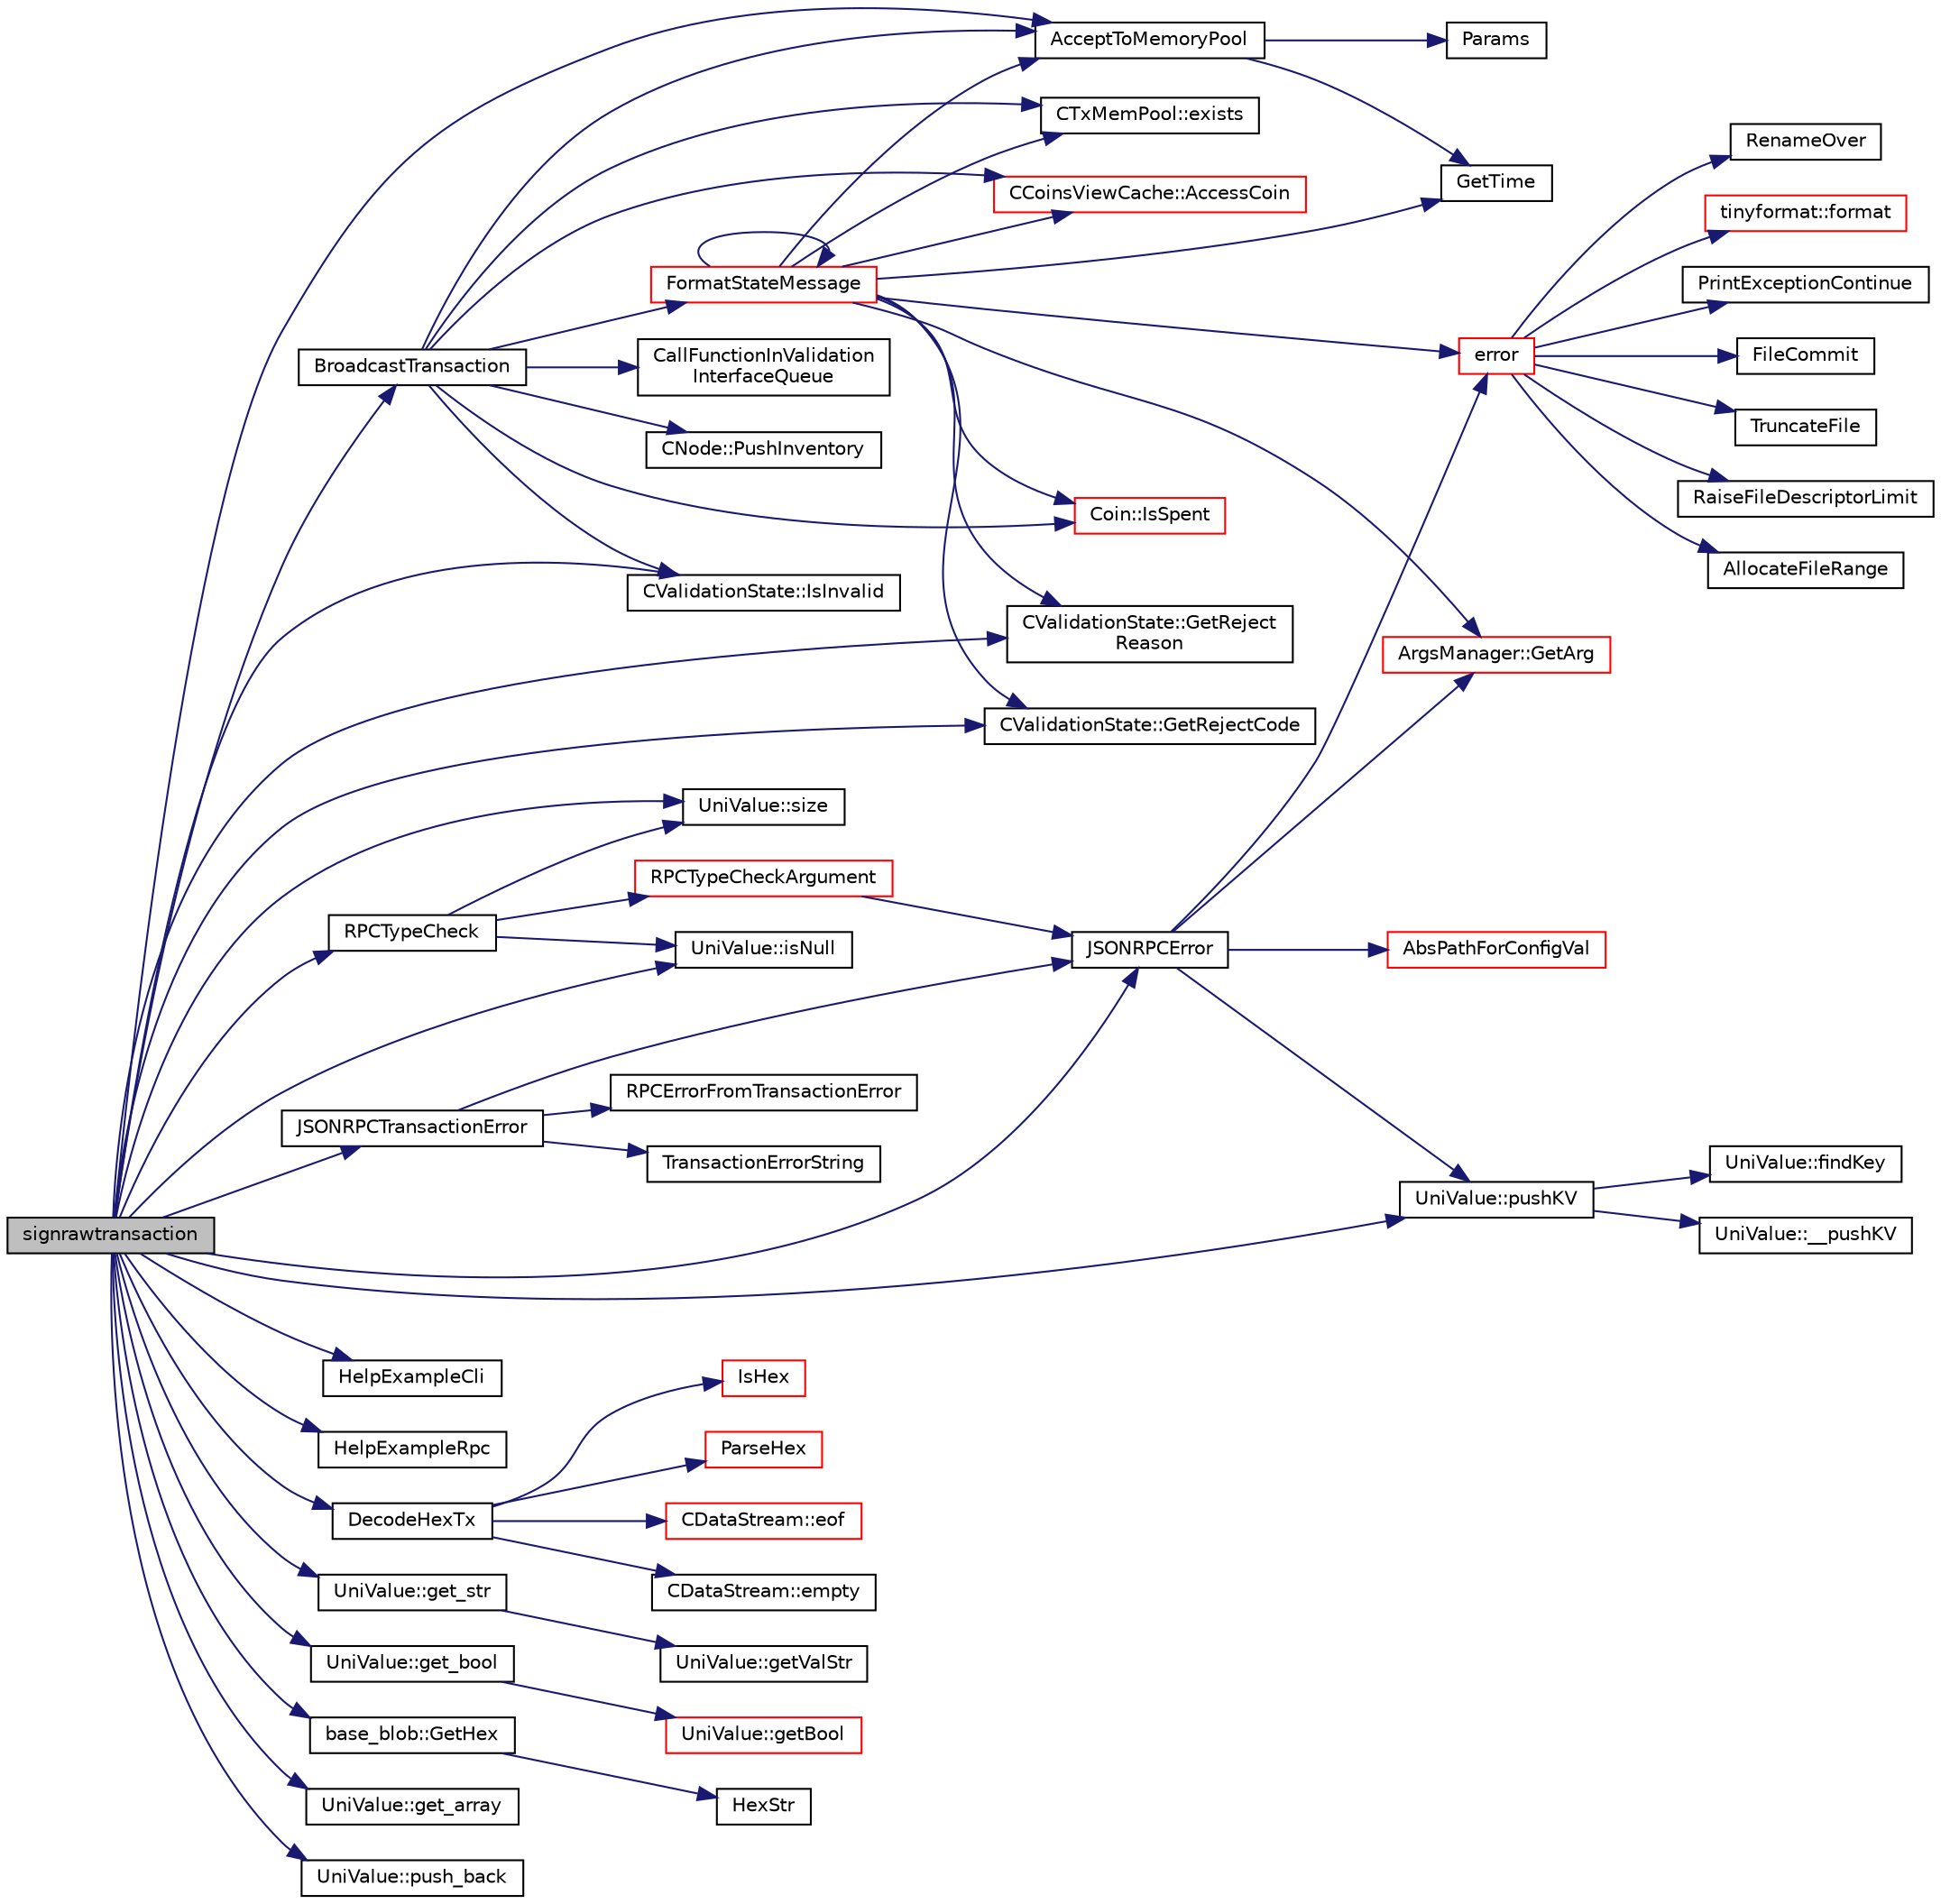 digraph "signrawtransaction"
{
  edge [fontname="Helvetica",fontsize="10",labelfontname="Helvetica",labelfontsize="10"];
  node [fontname="Helvetica",fontsize="10",shape=record];
  rankdir="LR";
  Node1 [label="signrawtransaction",height=0.2,width=0.4,color="black", fillcolor="grey75", style="filled", fontcolor="black"];
  Node1 -> Node2 [color="midnightblue",fontsize="10",style="solid",fontname="Helvetica"];
  Node2 [label="JSONRPCError",height=0.2,width=0.4,color="black", fillcolor="white", style="filled",URL="$rpc_2protocol_8cpp.html#a40b75d3d265c4a2e1d5fe3e129743884"];
  Node2 -> Node3 [color="midnightblue",fontsize="10",style="solid",fontname="Helvetica"];
  Node3 [label="error",height=0.2,width=0.4,color="red", fillcolor="white", style="filled",URL="$system_8h.html#a0605c886f88f190fa6a51ae07ca7558a"];
  Node3 -> Node4 [color="midnightblue",fontsize="10",style="solid",fontname="Helvetica"];
  Node4 [label="tinyformat::format",height=0.2,width=0.4,color="red", fillcolor="white", style="filled",URL="$namespacetinyformat.html#ad784060b98bfd4f1b3089fbb7686a676",tooltip="Format list of arguments to the stream according to given format string. "];
  Node3 -> Node5 [color="midnightblue",fontsize="10",style="solid",fontname="Helvetica"];
  Node5 [label="PrintExceptionContinue",height=0.2,width=0.4,color="black", fillcolor="white", style="filled",URL="$system_8h.html#aaada8c5faa502eb0c33fc01294955db8"];
  Node3 -> Node6 [color="midnightblue",fontsize="10",style="solid",fontname="Helvetica"];
  Node6 [label="FileCommit",height=0.2,width=0.4,color="black", fillcolor="white", style="filled",URL="$system_8h.html#aedd7d9ab25c6cfb8c81a4aaa917b104e"];
  Node3 -> Node7 [color="midnightblue",fontsize="10",style="solid",fontname="Helvetica"];
  Node7 [label="TruncateFile",height=0.2,width=0.4,color="black", fillcolor="white", style="filled",URL="$system_8h.html#acb8d6b822bc1bfa609bf43bbac1a0d44"];
  Node3 -> Node8 [color="midnightblue",fontsize="10",style="solid",fontname="Helvetica"];
  Node8 [label="RaiseFileDescriptorLimit",height=0.2,width=0.4,color="black", fillcolor="white", style="filled",URL="$system_8h.html#a756a5c49a4bb607d16d9842f8f3ede4f",tooltip="this function tries to raise the file descriptor limit to the requested number. "];
  Node3 -> Node9 [color="midnightblue",fontsize="10",style="solid",fontname="Helvetica"];
  Node9 [label="AllocateFileRange",height=0.2,width=0.4,color="black", fillcolor="white", style="filled",URL="$system_8h.html#a91c763bffc49cf7ed8d45cc44870e55c",tooltip="this function tries to make a particular range of a file allocated (corresponding to disk space) it i..."];
  Node3 -> Node10 [color="midnightblue",fontsize="10",style="solid",fontname="Helvetica"];
  Node10 [label="RenameOver",height=0.2,width=0.4,color="black", fillcolor="white", style="filled",URL="$system_8h.html#a579657da2b55b131ecd453bf1b0d2314"];
  Node2 -> Node11 [color="midnightblue",fontsize="10",style="solid",fontname="Helvetica"];
  Node11 [label="UniValue::pushKV",height=0.2,width=0.4,color="black", fillcolor="white", style="filled",URL="$class_uni_value.html#abab649c2dbd593233de6364254456026"];
  Node11 -> Node12 [color="midnightblue",fontsize="10",style="solid",fontname="Helvetica"];
  Node12 [label="UniValue::findKey",height=0.2,width=0.4,color="black", fillcolor="white", style="filled",URL="$class_uni_value.html#a0b2da6f10943e899d304a28ef1a12094"];
  Node11 -> Node13 [color="midnightblue",fontsize="10",style="solid",fontname="Helvetica"];
  Node13 [label="UniValue::__pushKV",height=0.2,width=0.4,color="black", fillcolor="white", style="filled",URL="$class_uni_value.html#a505a2087cb7d9ee51d24a97a5cc7910c"];
  Node2 -> Node14 [color="midnightblue",fontsize="10",style="solid",fontname="Helvetica"];
  Node14 [label="ArgsManager::GetArg",height=0.2,width=0.4,color="red", fillcolor="white", style="filled",URL="$class_args_manager.html#a565c101a8d753ca2d71c7069a9d411c1",tooltip="Return string argument or default value. "];
  Node2 -> Node15 [color="midnightblue",fontsize="10",style="solid",fontname="Helvetica"];
  Node15 [label="AbsPathForConfigVal",height=0.2,width=0.4,color="red", fillcolor="white", style="filled",URL="$system_8cpp.html#a162859252c5665f520a6d4bce967947c",tooltip="Most paths passed as configuration arguments are treated as relative to the datadir if they are not a..."];
  Node1 -> Node16 [color="midnightblue",fontsize="10",style="solid",fontname="Helvetica"];
  Node16 [label="UniValue::size",height=0.2,width=0.4,color="black", fillcolor="white", style="filled",URL="$class_uni_value.html#a61ee4ef0fa78da6d936dddf408a51a13"];
  Node1 -> Node17 [color="midnightblue",fontsize="10",style="solid",fontname="Helvetica"];
  Node17 [label="HelpExampleCli",height=0.2,width=0.4,color="black", fillcolor="white", style="filled",URL="$server_8cpp.html#a26bafe3d526ee8cbc84b3c0b0dc3a43b"];
  Node1 -> Node18 [color="midnightblue",fontsize="10",style="solid",fontname="Helvetica"];
  Node18 [label="HelpExampleRpc",height=0.2,width=0.4,color="black", fillcolor="white", style="filled",URL="$server_8cpp.html#a9ef4f8fb114508ceb861a0e8c3e0d26e"];
  Node1 -> Node19 [color="midnightblue",fontsize="10",style="solid",fontname="Helvetica"];
  Node19 [label="RPCTypeCheck",height=0.2,width=0.4,color="black", fillcolor="white", style="filled",URL="$server_8cpp.html#a1d3e3ccc5d3ba3ee1314be41a2039e0f",tooltip="Type-check arguments; throws JSONRPCError if wrong type given. "];
  Node19 -> Node16 [color="midnightblue",fontsize="10",style="solid",fontname="Helvetica"];
  Node19 -> Node20 [color="midnightblue",fontsize="10",style="solid",fontname="Helvetica"];
  Node20 [label="UniValue::isNull",height=0.2,width=0.4,color="black", fillcolor="white", style="filled",URL="$class_uni_value.html#a70c4bfad8015106cc480042462f413c1"];
  Node19 -> Node21 [color="midnightblue",fontsize="10",style="solid",fontname="Helvetica"];
  Node21 [label="RPCTypeCheckArgument",height=0.2,width=0.4,color="red", fillcolor="white", style="filled",URL="$server_8cpp.html#a34ca526f05cc7f2281e634a5be48c121",tooltip="Type-check one argument; throws JSONRPCError if wrong type given. "];
  Node21 -> Node2 [color="midnightblue",fontsize="10",style="solid",fontname="Helvetica"];
  Node1 -> Node22 [color="midnightblue",fontsize="10",style="solid",fontname="Helvetica"];
  Node22 [label="DecodeHexTx",height=0.2,width=0.4,color="black", fillcolor="white", style="filled",URL="$core__io_8h.html#a3f153b5f7a47edc0156d4c65e1f24720"];
  Node22 -> Node23 [color="midnightblue",fontsize="10",style="solid",fontname="Helvetica"];
  Node23 [label="IsHex",height=0.2,width=0.4,color="red", fillcolor="white", style="filled",URL="$strencodings_8cpp.html#a9f23401f4b871ed693f7a96a9ba40c58"];
  Node22 -> Node24 [color="midnightblue",fontsize="10",style="solid",fontname="Helvetica"];
  Node24 [label="ParseHex",height=0.2,width=0.4,color="red", fillcolor="white", style="filled",URL="$strencodings_8cpp.html#a5a787187ddd5c52baae692350ec5a2cb"];
  Node22 -> Node25 [color="midnightblue",fontsize="10",style="solid",fontname="Helvetica"];
  Node25 [label="CDataStream::eof",height=0.2,width=0.4,color="red", fillcolor="white", style="filled",URL="$class_c_data_stream.html#abf5a9f3a26a56ef1ea1fb56b674677bf"];
  Node22 -> Node26 [color="midnightblue",fontsize="10",style="solid",fontname="Helvetica"];
  Node26 [label="CDataStream::empty",height=0.2,width=0.4,color="black", fillcolor="white", style="filled",URL="$class_c_data_stream.html#a6e50e788d33080ac804e4d8ba7150279"];
  Node1 -> Node27 [color="midnightblue",fontsize="10",style="solid",fontname="Helvetica"];
  Node27 [label="UniValue::get_str",height=0.2,width=0.4,color="black", fillcolor="white", style="filled",URL="$class_uni_value.html#a9f69bbd4ccf8d083934cbb510c039cef"];
  Node27 -> Node28 [color="midnightblue",fontsize="10",style="solid",fontname="Helvetica"];
  Node28 [label="UniValue::getValStr",height=0.2,width=0.4,color="black", fillcolor="white", style="filled",URL="$class_uni_value.html#ae8e17c2a90b668d0771a0523d70cd70d"];
  Node1 -> Node20 [color="midnightblue",fontsize="10",style="solid",fontname="Helvetica"];
  Node1 -> Node29 [color="midnightblue",fontsize="10",style="solid",fontname="Helvetica"];
  Node29 [label="UniValue::get_bool",height=0.2,width=0.4,color="black", fillcolor="white", style="filled",URL="$class_uni_value.html#a05cba948c8295915ae7b36493d2ee4e6"];
  Node29 -> Node30 [color="midnightblue",fontsize="10",style="solid",fontname="Helvetica"];
  Node30 [label="UniValue::getBool",height=0.2,width=0.4,color="red", fillcolor="white", style="filled",URL="$class_uni_value.html#ab28e9956f511cfe0db77e41cd6e488f3"];
  Node1 -> Node31 [color="midnightblue",fontsize="10",style="solid",fontname="Helvetica"];
  Node31 [label="BroadcastTransaction",height=0.2,width=0.4,color="black", fillcolor="white", style="filled",URL="$node_2transaction_8cpp.html#ae137570ac6cc657bcbdbf496310ca33c",tooltip="Broadcast a transaction. "];
  Node31 -> Node32 [color="midnightblue",fontsize="10",style="solid",fontname="Helvetica"];
  Node32 [label="CCoinsViewCache::AccessCoin",height=0.2,width=0.4,color="red", fillcolor="white", style="filled",URL="$class_c_coins_view_cache.html#a5e7187f173cef22ef6566828db957508",tooltip="Return a reference to Coin in the cache, or a pruned one if not found. "];
  Node31 -> Node33 [color="midnightblue",fontsize="10",style="solid",fontname="Helvetica"];
  Node33 [label="Coin::IsSpent",height=0.2,width=0.4,color="red", fillcolor="white", style="filled",URL="$class_coin.html#a628049831dea554ed4bbe92dbdf2d816"];
  Node31 -> Node34 [color="midnightblue",fontsize="10",style="solid",fontname="Helvetica"];
  Node34 [label="CTxMemPool::exists",height=0.2,width=0.4,color="black", fillcolor="white", style="filled",URL="$class_c_tx_mem_pool.html#ae2446ea2b8803f15fcefd6c91fd83218"];
  Node31 -> Node35 [color="midnightblue",fontsize="10",style="solid",fontname="Helvetica"];
  Node35 [label="AcceptToMemoryPool",height=0.2,width=0.4,color="black", fillcolor="white", style="filled",URL="$validation_8cpp.html#a496f2716d487a240bea2463a102561e1",tooltip="(try to) add transaction to memory pool plTxnReplaced will be appended to with all transactions repla..."];
  Node35 -> Node36 [color="midnightblue",fontsize="10",style="solid",fontname="Helvetica"];
  Node36 [label="Params",height=0.2,width=0.4,color="black", fillcolor="white", style="filled",URL="$chainparams_8cpp.html#ace5c5b706d71a324a417dd2db394fd4a",tooltip="Return the currently selected parameters. "];
  Node35 -> Node37 [color="midnightblue",fontsize="10",style="solid",fontname="Helvetica"];
  Node37 [label="GetTime",height=0.2,width=0.4,color="black", fillcolor="white", style="filled",URL="$time_8cpp.html#a46fac5fba8ba905b5f9acb364f5d8c6f",tooltip="GetTimeMicros() and GetTimeMillis() both return the system time, but in different units..."];
  Node31 -> Node38 [color="midnightblue",fontsize="10",style="solid",fontname="Helvetica"];
  Node38 [label="CValidationState::IsInvalid",height=0.2,width=0.4,color="black", fillcolor="white", style="filled",URL="$class_c_validation_state.html#aba47277dbc39192208515fd8cc685879"];
  Node31 -> Node39 [color="midnightblue",fontsize="10",style="solid",fontname="Helvetica"];
  Node39 [label="FormatStateMessage",height=0.2,width=0.4,color="red", fillcolor="white", style="filled",URL="$validation_8cpp.html#a86ed1d2d0837b905d74c2e4192b6c06a",tooltip="Convert CValidationState to a human-readable message for logging. "];
  Node39 -> Node40 [color="midnightblue",fontsize="10",style="solid",fontname="Helvetica"];
  Node40 [label="CValidationState::GetReject\lReason",height=0.2,width=0.4,color="black", fillcolor="white", style="filled",URL="$class_c_validation_state.html#a2e7ea577adfdf90aaff44ad0fa16adde"];
  Node39 -> Node41 [color="midnightblue",fontsize="10",style="solid",fontname="Helvetica"];
  Node41 [label="CValidationState::GetRejectCode",height=0.2,width=0.4,color="black", fillcolor="white", style="filled",URL="$class_c_validation_state.html#acd7ebd36b71c43bcbce3a070fbb1dae6"];
  Node39 -> Node37 [color="midnightblue",fontsize="10",style="solid",fontname="Helvetica"];
  Node39 -> Node35 [color="midnightblue",fontsize="10",style="solid",fontname="Helvetica"];
  Node39 -> Node34 [color="midnightblue",fontsize="10",style="solid",fontname="Helvetica"];
  Node39 -> Node14 [color="midnightblue",fontsize="10",style="solid",fontname="Helvetica"];
  Node39 -> Node32 [color="midnightblue",fontsize="10",style="solid",fontname="Helvetica"];
  Node39 -> Node33 [color="midnightblue",fontsize="10",style="solid",fontname="Helvetica"];
  Node39 -> Node3 [color="midnightblue",fontsize="10",style="solid",fontname="Helvetica"];
  Node39 -> Node39 [color="midnightblue",fontsize="10",style="solid",fontname="Helvetica"];
  Node31 -> Node42 [color="midnightblue",fontsize="10",style="solid",fontname="Helvetica"];
  Node42 [label="CallFunctionInValidation\lInterfaceQueue",height=0.2,width=0.4,color="black", fillcolor="white", style="filled",URL="$validationinterface_8cpp.html#a581c542f0900a185a20a25d7df4b9c78",tooltip="Pushes a function to callback onto the notification queue, guaranteeing any callbacks generated prior..."];
  Node31 -> Node43 [color="midnightblue",fontsize="10",style="solid",fontname="Helvetica"];
  Node43 [label="CNode::PushInventory",height=0.2,width=0.4,color="black", fillcolor="white", style="filled",URL="$class_c_node.html#a7cef2333aa8776127a7e7fcab659eb6a"];
  Node1 -> Node44 [color="midnightblue",fontsize="10",style="solid",fontname="Helvetica"];
  Node44 [label="JSONRPCTransactionError",height=0.2,width=0.4,color="black", fillcolor="white", style="filled",URL="$util_8cpp.html#a55991d82dc38be9b1c4e5673b8570c2d"];
  Node44 -> Node2 [color="midnightblue",fontsize="10",style="solid",fontname="Helvetica"];
  Node44 -> Node45 [color="midnightblue",fontsize="10",style="solid",fontname="Helvetica"];
  Node45 [label="RPCErrorFromTransactionError",height=0.2,width=0.4,color="black", fillcolor="white", style="filled",URL="$util_8cpp.html#a7b52c6b4c3f6caac8fca8c341e007b48"];
  Node44 -> Node46 [color="midnightblue",fontsize="10",style="solid",fontname="Helvetica"];
  Node46 [label="TransactionErrorString",height=0.2,width=0.4,color="black", fillcolor="white", style="filled",URL="$node_2transaction_8cpp.html#ac750d3b6330580ca05ff25eb9cac7c96"];
  Node1 -> Node47 [color="midnightblue",fontsize="10",style="solid",fontname="Helvetica"];
  Node47 [label="base_blob::GetHex",height=0.2,width=0.4,color="black", fillcolor="white", style="filled",URL="$classbase__blob.html#a9541747b1f91f9469ac0aff90665bd32"];
  Node47 -> Node48 [color="midnightblue",fontsize="10",style="solid",fontname="Helvetica"];
  Node48 [label="HexStr",height=0.2,width=0.4,color="black", fillcolor="white", style="filled",URL="$strencodings_8h.html#af003e10d5d34c3271ca57ec79059a5ae"];
  Node1 -> Node49 [color="midnightblue",fontsize="10",style="solid",fontname="Helvetica"];
  Node49 [label="UniValue::get_array",height=0.2,width=0.4,color="black", fillcolor="white", style="filled",URL="$class_uni_value.html#ad9dc934ddb1fb9515449bbc9148a18ea"];
  Node1 -> Node11 [color="midnightblue",fontsize="10",style="solid",fontname="Helvetica"];
  Node1 -> Node35 [color="midnightblue",fontsize="10",style="solid",fontname="Helvetica"];
  Node1 -> Node38 [color="midnightblue",fontsize="10",style="solid",fontname="Helvetica"];
  Node1 -> Node41 [color="midnightblue",fontsize="10",style="solid",fontname="Helvetica"];
  Node1 -> Node40 [color="midnightblue",fontsize="10",style="solid",fontname="Helvetica"];
  Node1 -> Node50 [color="midnightblue",fontsize="10",style="solid",fontname="Helvetica"];
  Node50 [label="UniValue::push_back",height=0.2,width=0.4,color="black", fillcolor="white", style="filled",URL="$class_uni_value.html#a944cd1b59b040cd24c9f46b55a68d49a"];
}
